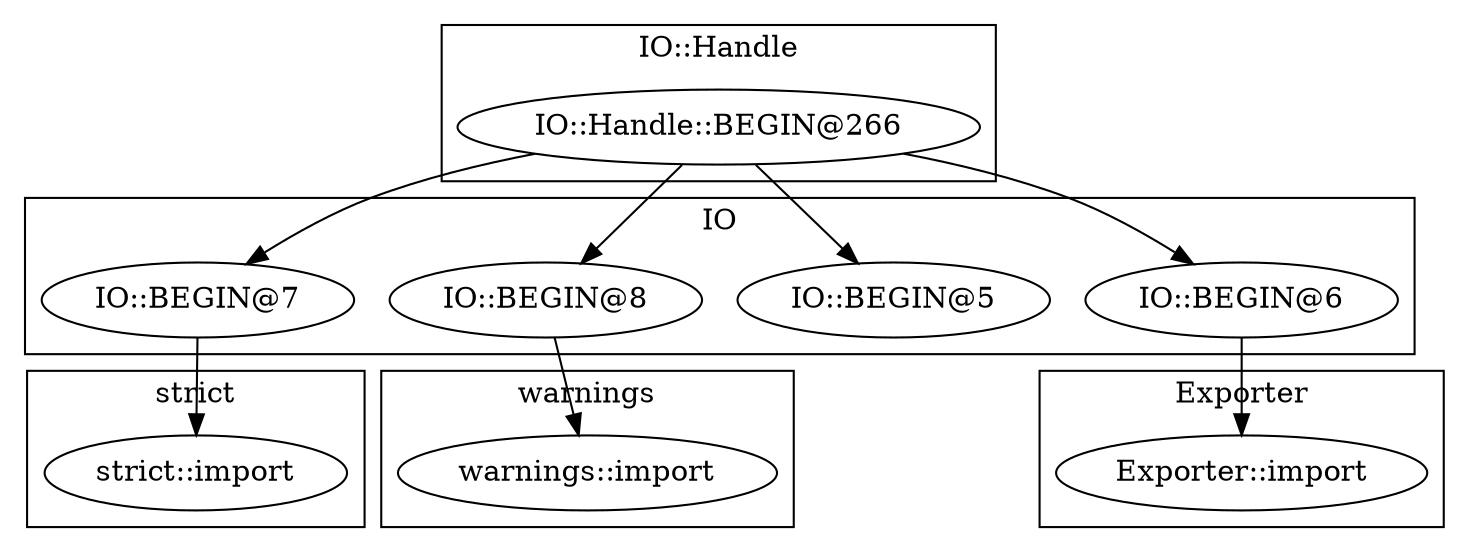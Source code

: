 digraph {
graph [overlap=false]
subgraph cluster_warnings {
	label="warnings";
	"warnings::import";
}
subgraph cluster_strict {
	label="strict";
	"strict::import";
}
subgraph cluster_IO_Handle {
	label="IO::Handle";
	"IO::Handle::BEGIN@266";
}
subgraph cluster_Exporter {
	label="Exporter";
	"Exporter::import";
}
subgraph cluster_IO {
	label="IO";
	"IO::BEGIN@7";
	"IO::BEGIN@5";
	"IO::BEGIN@8";
	"IO::BEGIN@6";
}
"IO::BEGIN@6" -> "Exporter::import";
"IO::Handle::BEGIN@266" -> "IO::BEGIN@6";
"IO::Handle::BEGIN@266" -> "IO::BEGIN@5";
"IO::Handle::BEGIN@266" -> "IO::BEGIN@7";
"IO::BEGIN@8" -> "warnings::import";
"IO::Handle::BEGIN@266" -> "IO::BEGIN@8";
"IO::BEGIN@7" -> "strict::import";
}
